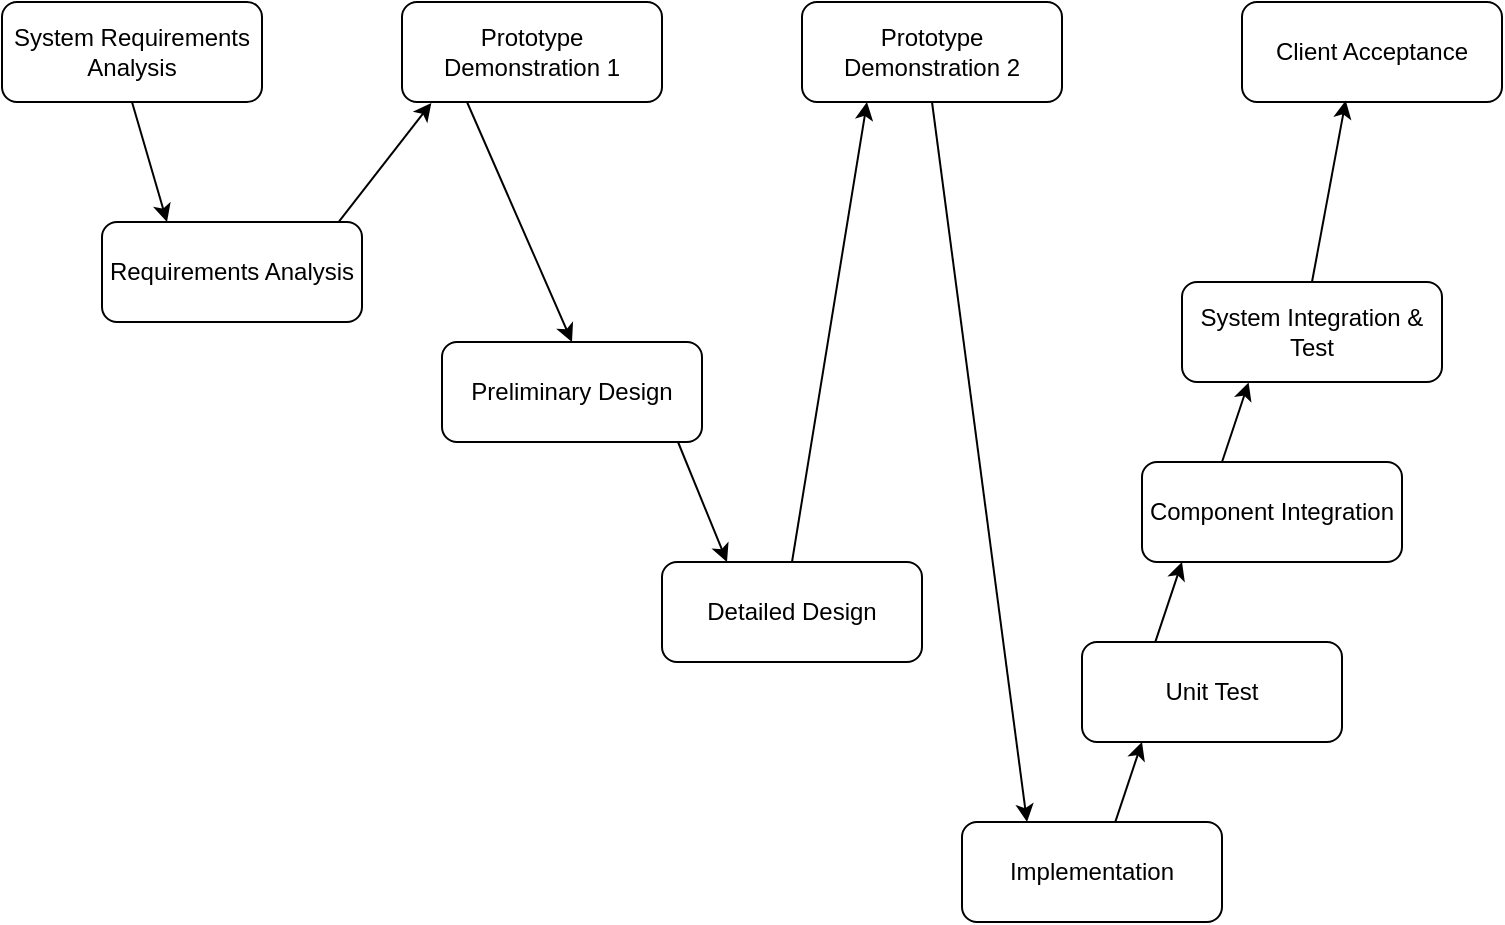 <mxfile version="16.5.6" type="device"><diagram id="3tG-d2Hb4aToppXCdnz2" name="Page-1"><mxGraphModel dx="813" dy="425" grid="1" gridSize="10" guides="1" tooltips="1" connect="1" arrows="1" fold="1" page="1" pageScale="1" pageWidth="850" pageHeight="1100" math="0" shadow="0"><root><mxCell id="0"/><mxCell id="1" parent="0"/><mxCell id="Fna0YoF6Qbx_rAsB7dzz-1" value="System Requirements Analysis" style="rounded=1;whiteSpace=wrap;html=1;" vertex="1" parent="1"><mxGeometry x="70" y="140" width="130" height="50" as="geometry"/></mxCell><mxCell id="Fna0YoF6Qbx_rAsB7dzz-2" value="Requirements Analysis" style="rounded=1;whiteSpace=wrap;html=1;" vertex="1" parent="1"><mxGeometry x="120" y="250" width="130" height="50" as="geometry"/></mxCell><mxCell id="Fna0YoF6Qbx_rAsB7dzz-3" value="Prototype Demonstration 1" style="rounded=1;whiteSpace=wrap;html=1;" vertex="1" parent="1"><mxGeometry x="270" y="140" width="130" height="50" as="geometry"/></mxCell><mxCell id="Fna0YoF6Qbx_rAsB7dzz-4" value="Preliminary Design" style="rounded=1;whiteSpace=wrap;html=1;" vertex="1" parent="1"><mxGeometry x="290" y="310" width="130" height="50" as="geometry"/></mxCell><mxCell id="Fna0YoF6Qbx_rAsB7dzz-5" value="Prototype Demonstration 2" style="rounded=1;whiteSpace=wrap;html=1;" vertex="1" parent="1"><mxGeometry x="470" y="140" width="130" height="50" as="geometry"/></mxCell><mxCell id="Fna0YoF6Qbx_rAsB7dzz-6" value="Implementation" style="rounded=1;whiteSpace=wrap;html=1;" vertex="1" parent="1"><mxGeometry x="550" y="550" width="130" height="50" as="geometry"/></mxCell><mxCell id="Fna0YoF6Qbx_rAsB7dzz-8" value="Unit Test" style="rounded=1;whiteSpace=wrap;html=1;" vertex="1" parent="1"><mxGeometry x="610" y="460" width="130" height="50" as="geometry"/></mxCell><mxCell id="Fna0YoF6Qbx_rAsB7dzz-9" value="Component Integration" style="rounded=1;whiteSpace=wrap;html=1;" vertex="1" parent="1"><mxGeometry x="640" y="370" width="130" height="50" as="geometry"/></mxCell><mxCell id="Fna0YoF6Qbx_rAsB7dzz-10" value="System Integration &amp;amp; Test" style="rounded=1;whiteSpace=wrap;html=1;" vertex="1" parent="1"><mxGeometry x="660" y="280" width="130" height="50" as="geometry"/></mxCell><mxCell id="Fna0YoF6Qbx_rAsB7dzz-11" value="Client Acceptance" style="rounded=1;whiteSpace=wrap;html=1;" vertex="1" parent="1"><mxGeometry x="690" y="140" width="130" height="50" as="geometry"/></mxCell><mxCell id="Fna0YoF6Qbx_rAsB7dzz-13" value="" style="endArrow=classic;html=1;rounded=0;exitX=0.5;exitY=1;exitDx=0;exitDy=0;entryX=0.25;entryY=0;entryDx=0;entryDy=0;" edge="1" parent="1" source="Fna0YoF6Qbx_rAsB7dzz-1" target="Fna0YoF6Qbx_rAsB7dzz-2"><mxGeometry width="50" height="50" relative="1" as="geometry"><mxPoint x="180" y="220" as="sourcePoint"/><mxPoint x="230" y="170" as="targetPoint"/></mxGeometry></mxCell><mxCell id="Fna0YoF6Qbx_rAsB7dzz-14" value="" style="endArrow=classic;html=1;rounded=0;exitX=0.912;exitY=-0.006;exitDx=0;exitDy=0;entryX=0.113;entryY=1.009;entryDx=0;entryDy=0;entryPerimeter=0;exitPerimeter=0;" edge="1" parent="1" source="Fna0YoF6Qbx_rAsB7dzz-2" target="Fna0YoF6Qbx_rAsB7dzz-3"><mxGeometry width="50" height="50" relative="1" as="geometry"><mxPoint x="250" y="200" as="sourcePoint"/><mxPoint x="267.5" y="260" as="targetPoint"/></mxGeometry></mxCell><mxCell id="Fna0YoF6Qbx_rAsB7dzz-15" value="" style="endArrow=classic;html=1;rounded=0;exitX=0.25;exitY=1;exitDx=0;exitDy=0;entryX=0.5;entryY=0;entryDx=0;entryDy=0;" edge="1" parent="1" source="Fna0YoF6Qbx_rAsB7dzz-3" target="Fna0YoF6Qbx_rAsB7dzz-4"><mxGeometry width="50" height="50" relative="1" as="geometry"><mxPoint x="326.25" y="200" as="sourcePoint"/><mxPoint x="343.75" y="260" as="targetPoint"/></mxGeometry></mxCell><mxCell id="Fna0YoF6Qbx_rAsB7dzz-16" value="Detailed Design" style="rounded=1;whiteSpace=wrap;html=1;" vertex="1" parent="1"><mxGeometry x="400" y="420" width="130" height="50" as="geometry"/></mxCell><mxCell id="Fna0YoF6Qbx_rAsB7dzz-20" value="" style="endArrow=classic;html=1;rounded=0;exitX=0.5;exitY=1;exitDx=0;exitDy=0;entryX=0.25;entryY=0;entryDx=0;entryDy=0;" edge="1" parent="1" target="Fna0YoF6Qbx_rAsB7dzz-16"><mxGeometry width="50" height="50" relative="1" as="geometry"><mxPoint x="408" y="360" as="sourcePoint"/><mxPoint x="425.5" y="420" as="targetPoint"/></mxGeometry></mxCell><mxCell id="Fna0YoF6Qbx_rAsB7dzz-21" value="" style="endArrow=classic;html=1;rounded=0;exitX=0.5;exitY=0;exitDx=0;exitDy=0;entryX=0.25;entryY=1;entryDx=0;entryDy=0;" edge="1" parent="1" source="Fna0YoF6Qbx_rAsB7dzz-16" target="Fna0YoF6Qbx_rAsB7dzz-5"><mxGeometry width="50" height="50" relative="1" as="geometry"><mxPoint x="483.87" y="349.25" as="sourcePoint"/><mxPoint x="530" y="290.0" as="targetPoint"/></mxGeometry></mxCell><mxCell id="Fna0YoF6Qbx_rAsB7dzz-22" value="" style="endArrow=classic;html=1;rounded=0;exitX=0.5;exitY=1;exitDx=0;exitDy=0;entryX=0.25;entryY=0;entryDx=0;entryDy=0;" edge="1" parent="1" source="Fna0YoF6Qbx_rAsB7dzz-5" target="Fna0YoF6Qbx_rAsB7dzz-6"><mxGeometry width="50" height="50" relative="1" as="geometry"><mxPoint x="550" y="210" as="sourcePoint"/><mxPoint x="540" y="340" as="targetPoint"/></mxGeometry></mxCell><mxCell id="Fna0YoF6Qbx_rAsB7dzz-23" value="" style="endArrow=classic;html=1;rounded=0;exitX=0.59;exitY=-0.004;exitDx=0;exitDy=0;exitPerimeter=0;" edge="1" parent="1" source="Fna0YoF6Qbx_rAsB7dzz-6"><mxGeometry width="50" height="50" relative="1" as="geometry"><mxPoint x="643.87" y="525" as="sourcePoint"/><mxPoint x="640" y="510" as="targetPoint"/></mxGeometry></mxCell><mxCell id="Fna0YoF6Qbx_rAsB7dzz-29" value="" style="endArrow=classic;html=1;rounded=0;exitX=0.5;exitY=0;exitDx=0;exitDy=0;entryX=0.399;entryY=0.986;entryDx=0;entryDy=0;entryPerimeter=0;" edge="1" parent="1" source="Fna0YoF6Qbx_rAsB7dzz-10" target="Fna0YoF6Qbx_rAsB7dzz-11"><mxGeometry width="50" height="50" relative="1" as="geometry"><mxPoint x="693.87" y="279.25" as="sourcePoint"/><mxPoint x="740" y="220.0" as="targetPoint"/></mxGeometry></mxCell><mxCell id="Fna0YoF6Qbx_rAsB7dzz-30" value="" style="endArrow=classic;html=1;rounded=0;exitX=0.59;exitY=-0.004;exitDx=0;exitDy=0;exitPerimeter=0;" edge="1" parent="1"><mxGeometry width="50" height="50" relative="1" as="geometry"><mxPoint x="646.7" y="459.8" as="sourcePoint"/><mxPoint x="660" y="420" as="targetPoint"/></mxGeometry></mxCell><mxCell id="Fna0YoF6Qbx_rAsB7dzz-32" value="" style="endArrow=classic;html=1;rounded=0;exitX=0.59;exitY=-0.004;exitDx=0;exitDy=0;exitPerimeter=0;" edge="1" parent="1"><mxGeometry width="50" height="50" relative="1" as="geometry"><mxPoint x="680" y="370.0" as="sourcePoint"/><mxPoint x="693.3" y="330.2" as="targetPoint"/></mxGeometry></mxCell></root></mxGraphModel></diagram></mxfile>